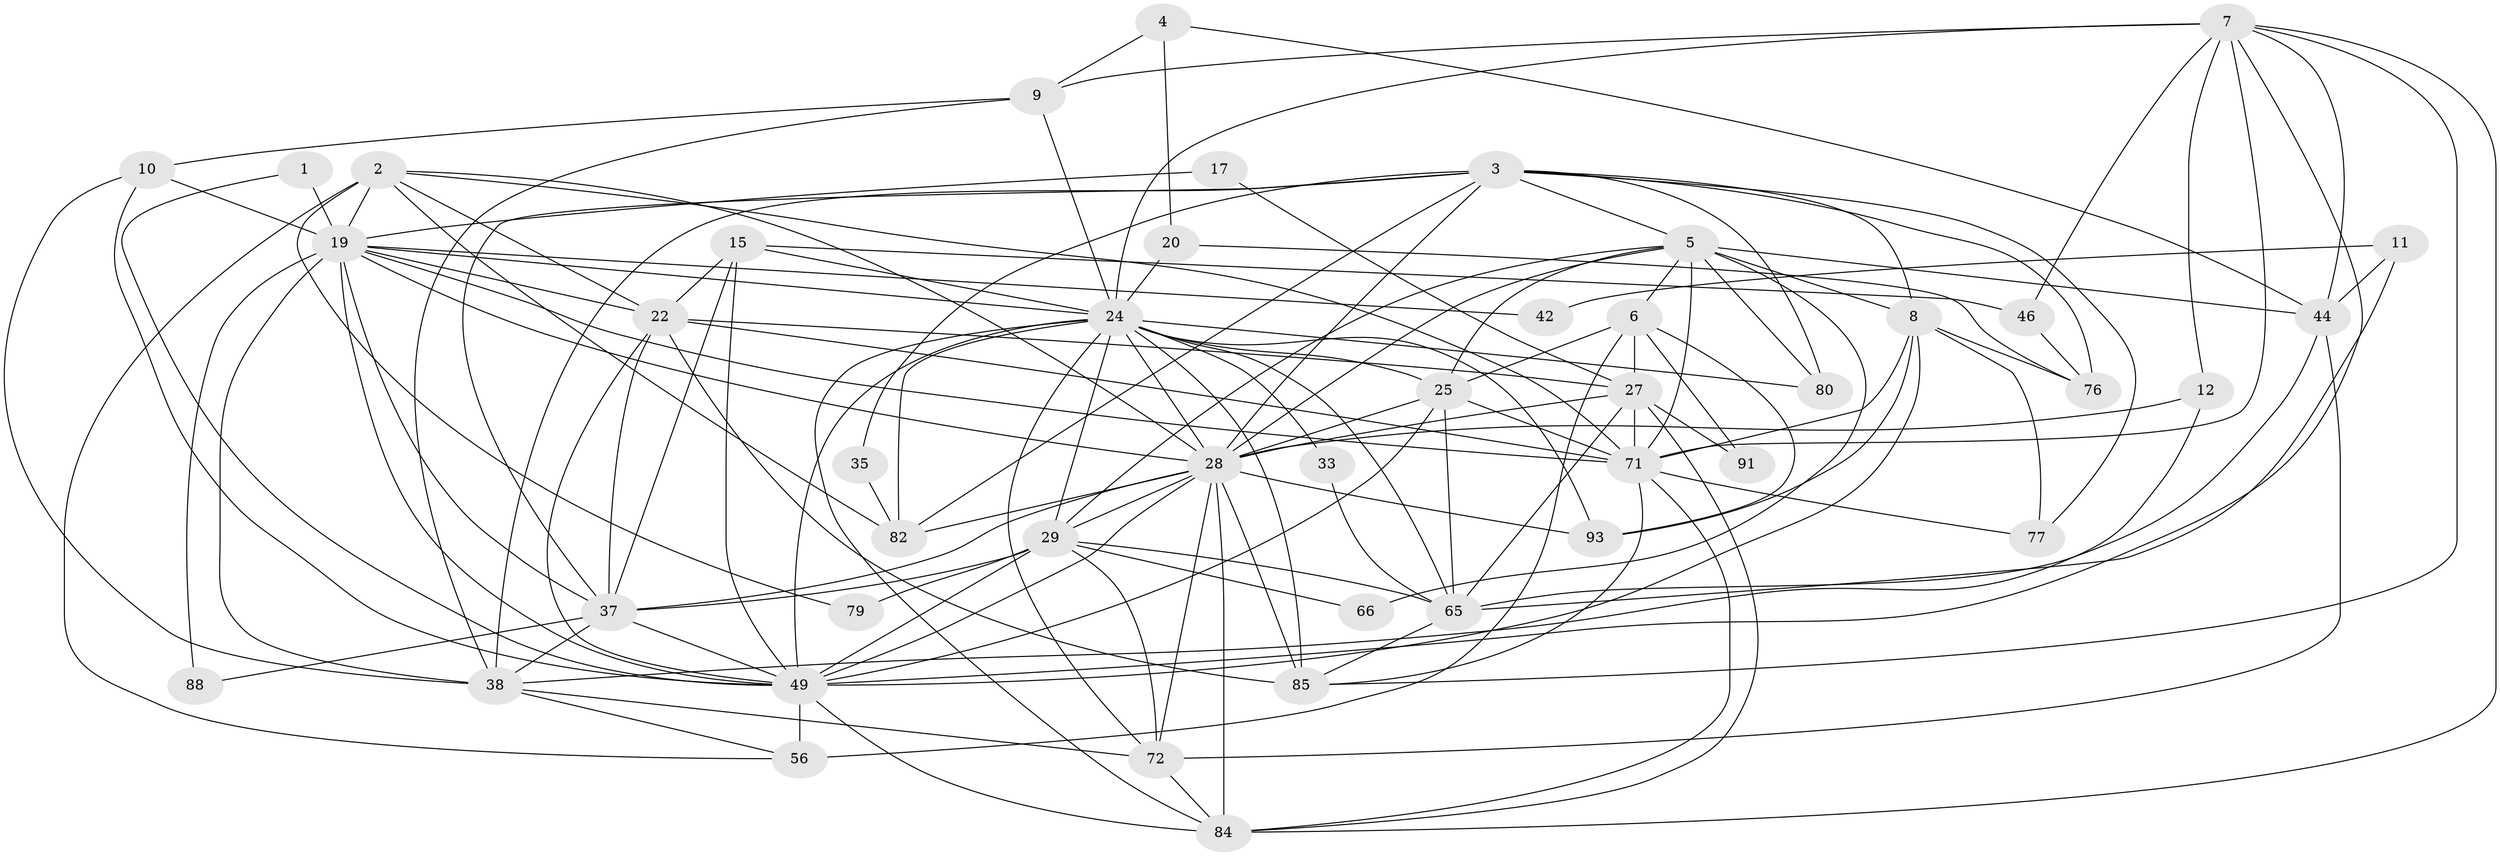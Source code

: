 // original degree distribution, {3: 0.3185840707964602, 2: 0.11504424778761062, 4: 0.2920353982300885, 5: 0.12389380530973451, 7: 0.05309734513274336, 6: 0.07079646017699115, 8: 0.008849557522123894, 9: 0.017699115044247787}
// Generated by graph-tools (version 1.1) at 2025/18/03/04/25 18:18:30]
// undirected, 45 vertices, 136 edges
graph export_dot {
graph [start="1"]
  node [color=gray90,style=filled];
  1;
  2 [super="+92+43"];
  3 [super="+14"];
  4;
  5 [super="+64"];
  6 [super="+51+53"];
  7 [super="+21+13+36"];
  8 [super="+30+23"];
  9 [super="+41"];
  10 [super="+16"];
  11;
  12;
  15 [super="+26"];
  17;
  19 [super="+58+68+50"];
  20;
  22 [super="+89+45"];
  24 [super="+48+73+81+34"];
  25 [super="+31"];
  27 [super="+98+62+39"];
  28 [super="+40+61"];
  29 [super="+78+110"];
  33;
  35;
  37 [super="+96+99"];
  38 [super="+54+57"];
  42;
  44 [super="+112"];
  46;
  49 [super="+113+90+83"];
  56 [super="+69"];
  65 [super="+111"];
  66;
  71 [super="+101+100+104"];
  72 [super="+97"];
  76;
  77;
  79;
  80;
  82;
  84 [super="+95+105"];
  85 [super="+86"];
  88;
  91;
  93;
  1 -- 19 [weight=2];
  1 -- 49;
  2 -- 82;
  2 -- 19 [weight=2];
  2 -- 56;
  2 -- 79;
  2 -- 71;
  2 -- 28;
  2 -- 22;
  3 -- 80;
  3 -- 35;
  3 -- 37;
  3 -- 38;
  3 -- 76;
  3 -- 77;
  3 -- 82;
  3 -- 5;
  3 -- 8;
  3 -- 28;
  4 -- 20;
  4 -- 9;
  4 -- 44;
  5 -- 6;
  5 -- 25;
  5 -- 66;
  5 -- 71 [weight=2];
  5 -- 44;
  5 -- 80;
  5 -- 28;
  5 -- 29;
  5 -- 8;
  6 -- 93;
  6 -- 27;
  6 -- 25;
  6 -- 91;
  6 -- 56;
  7 -- 46;
  7 -- 44 [weight=2];
  7 -- 24 [weight=3];
  7 -- 49;
  7 -- 84;
  7 -- 71;
  7 -- 12;
  7 -- 9;
  7 -- 85;
  8 -- 93;
  8 -- 76;
  8 -- 77;
  8 -- 49;
  8 -- 71;
  9 -- 10;
  9 -- 38;
  9 -- 24 [weight=2];
  10 -- 49;
  10 -- 38;
  10 -- 19;
  11 -- 65;
  11 -- 42;
  11 -- 44;
  12 -- 38;
  12 -- 28;
  15 -- 46;
  15 -- 37;
  15 -- 24;
  15 -- 49;
  15 -- 22;
  17 -- 27;
  17 -- 19 [weight=2];
  19 -- 88;
  19 -- 49;
  19 -- 37;
  19 -- 38;
  19 -- 71 [weight=2];
  19 -- 42;
  19 -- 24;
  19 -- 28;
  19 -- 22;
  20 -- 76;
  20 -- 24 [weight=2];
  22 -- 27;
  22 -- 37;
  22 -- 49;
  22 -- 85 [weight=2];
  22 -- 71;
  24 -- 84;
  24 -- 93;
  24 -- 49 [weight=2];
  24 -- 33;
  24 -- 85;
  24 -- 72;
  24 -- 29;
  24 -- 82 [weight=2];
  24 -- 28 [weight=2];
  24 -- 80;
  24 -- 65;
  24 -- 25;
  25 -- 71;
  25 -- 49;
  25 -- 65;
  25 -- 28;
  27 -- 91;
  27 -- 65;
  27 -- 28 [weight=2];
  27 -- 71;
  27 -- 84;
  28 -- 84;
  28 -- 37 [weight=2];
  28 -- 93;
  28 -- 29;
  28 -- 72;
  28 -- 49;
  28 -- 82;
  28 -- 85;
  29 -- 66;
  29 -- 65;
  29 -- 49;
  29 -- 72;
  29 -- 79;
  29 -- 37;
  33 -- 65;
  35 -- 82;
  37 -- 38;
  37 -- 49;
  37 -- 88;
  38 -- 72;
  38 -- 56;
  44 -- 65;
  44 -- 72;
  46 -- 76;
  49 -- 56 [weight=2];
  49 -- 84;
  65 -- 85;
  71 -- 84;
  71 -- 77;
  71 -- 85;
  72 -- 84;
}

